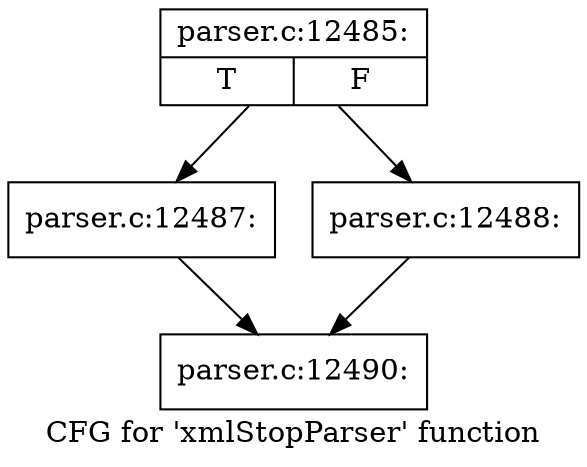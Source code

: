 digraph "CFG for 'xmlStopParser' function" {
	label="CFG for 'xmlStopParser' function";

	Node0x55d73be09df0 [shape=record,label="{parser.c:12485:|{<s0>T|<s1>F}}"];
	Node0x55d73be09df0 -> Node0x55d73be09920;
	Node0x55d73be09df0 -> Node0x55d73be0d220;
	Node0x55d73be09920 [shape=record,label="{parser.c:12487:}"];
	Node0x55d73be09920 -> Node0x55d73be0be40;
	Node0x55d73be0d220 [shape=record,label="{parser.c:12488:}"];
	Node0x55d73be0d220 -> Node0x55d73be0be40;
	Node0x55d73be0be40 [shape=record,label="{parser.c:12490:}"];
}
